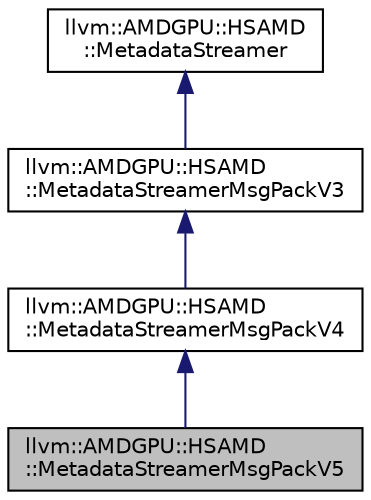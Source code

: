 digraph "llvm::AMDGPU::HSAMD::MetadataStreamerMsgPackV5"
{
 // LATEX_PDF_SIZE
  bgcolor="transparent";
  edge [fontname="Helvetica",fontsize="10",labelfontname="Helvetica",labelfontsize="10"];
  node [fontname="Helvetica",fontsize="10",shape=record];
  Node1 [label="llvm::AMDGPU::HSAMD\l::MetadataStreamerMsgPackV5",height=0.2,width=0.4,color="black", fillcolor="grey75", style="filled", fontcolor="black",tooltip=" "];
  Node2 -> Node1 [dir="back",color="midnightblue",fontsize="10",style="solid",fontname="Helvetica"];
  Node2 [label="llvm::AMDGPU::HSAMD\l::MetadataStreamerMsgPackV4",height=0.2,width=0.4,color="black",URL="$classllvm_1_1AMDGPU_1_1HSAMD_1_1MetadataStreamerMsgPackV4.html",tooltip=" "];
  Node3 -> Node2 [dir="back",color="midnightblue",fontsize="10",style="solid",fontname="Helvetica"];
  Node3 [label="llvm::AMDGPU::HSAMD\l::MetadataStreamerMsgPackV3",height=0.2,width=0.4,color="black",URL="$classllvm_1_1AMDGPU_1_1HSAMD_1_1MetadataStreamerMsgPackV3.html",tooltip=" "];
  Node4 -> Node3 [dir="back",color="midnightblue",fontsize="10",style="solid",fontname="Helvetica"];
  Node4 [label="llvm::AMDGPU::HSAMD\l::MetadataStreamer",height=0.2,width=0.4,color="black",URL="$classllvm_1_1AMDGPU_1_1HSAMD_1_1MetadataStreamer.html",tooltip=" "];
}
